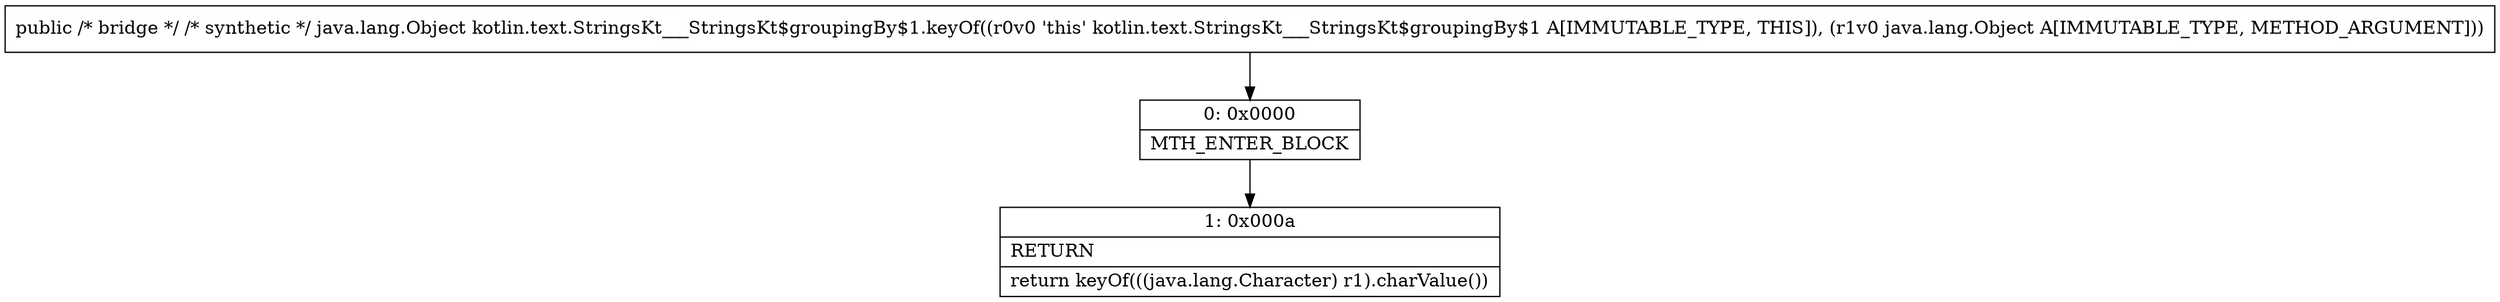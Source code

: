 digraph "CFG forkotlin.text.StringsKt___StringsKt$groupingBy$1.keyOf(Ljava\/lang\/Object;)Ljava\/lang\/Object;" {
Node_0 [shape=record,label="{0\:\ 0x0000|MTH_ENTER_BLOCK\l}"];
Node_1 [shape=record,label="{1\:\ 0x000a|RETURN\l|return keyOf(((java.lang.Character) r1).charValue())\l}"];
MethodNode[shape=record,label="{public \/* bridge *\/ \/* synthetic *\/ java.lang.Object kotlin.text.StringsKt___StringsKt$groupingBy$1.keyOf((r0v0 'this' kotlin.text.StringsKt___StringsKt$groupingBy$1 A[IMMUTABLE_TYPE, THIS]), (r1v0 java.lang.Object A[IMMUTABLE_TYPE, METHOD_ARGUMENT])) }"];
MethodNode -> Node_0;
Node_0 -> Node_1;
}

